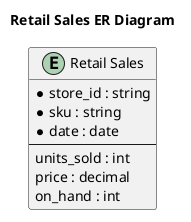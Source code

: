 @startuml

title Retail Sales ER Diagram

entity "Retail Sales" as retail_sales {
  * store_id : string
  * sku : string
  * date : date
  --
  units_sold : int
  price : decimal
  on_hand : int
}


@enduml

